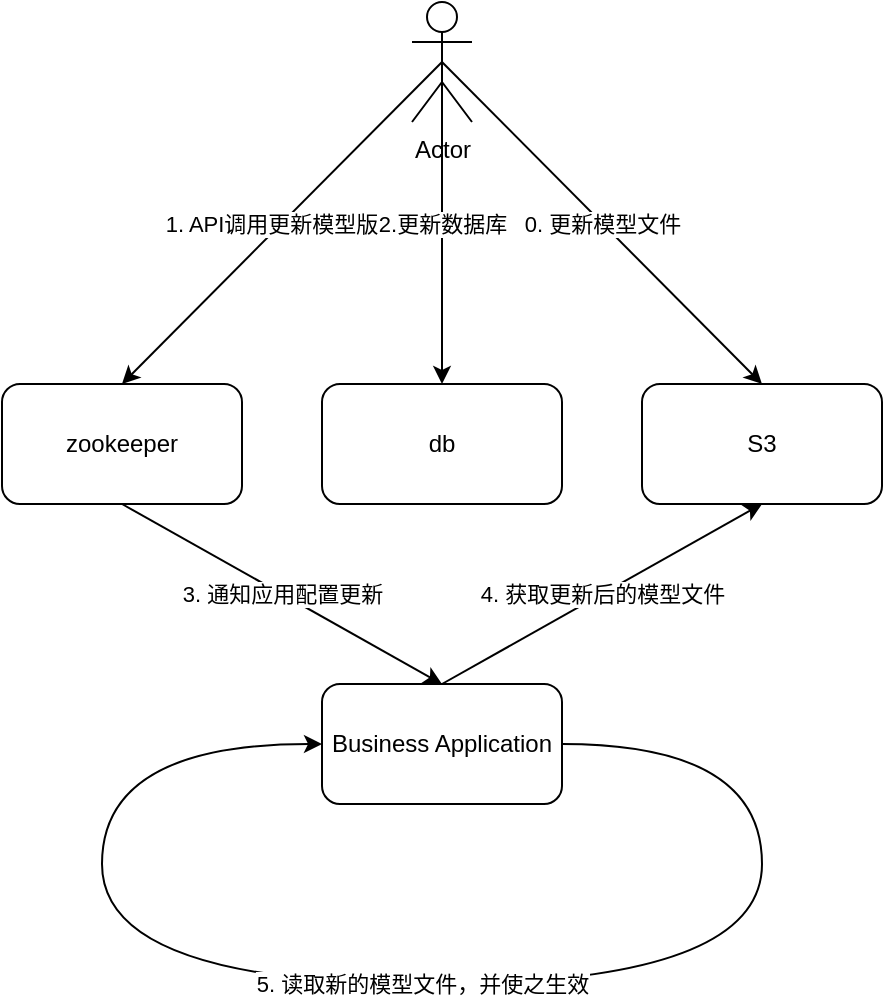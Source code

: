 <mxfile version="20.5.3" type="embed" pages="2"><diagram id="HszECDHy0Bdz4zJd8yKN" name="Page-1"><mxGraphModel dx="2255" dy="742" grid="1" gridSize="10" guides="1" tooltips="1" connect="1" arrows="1" fold="1" page="1" pageScale="1" pageWidth="1169" pageHeight="827" math="0" shadow="0"><root><mxCell id="0"/><mxCell id="1" parent="0"/><mxCell id="2" value="zookeeper" style="rounded=1;whiteSpace=wrap;html=1;" parent="1" vertex="1"><mxGeometry x="-1070" y="221" width="120" height="60" as="geometry"/></mxCell><mxCell id="3" value="Business Application" style="rounded=1;whiteSpace=wrap;html=1;" parent="1" vertex="1"><mxGeometry x="-910" y="371" width="120" height="60" as="geometry"/></mxCell><mxCell id="4" value="S3" style="rounded=1;whiteSpace=wrap;html=1;" parent="1" vertex="1"><mxGeometry x="-750" y="221" width="120" height="60" as="geometry"/></mxCell><mxCell id="6" value="1. API调用更新模型版本" style="endArrow=classic;html=1;entryX=0.5;entryY=0;entryDx=0;entryDy=0;exitX=0.5;exitY=0.5;exitDx=0;exitDy=0;exitPerimeter=0;" parent="1" source="9" target="2" edge="1"><mxGeometry width="50" height="50" relative="1" as="geometry"><mxPoint x="-750" y="430" as="sourcePoint"/><mxPoint x="-700" y="380" as="targetPoint"/></mxGeometry></mxCell><mxCell id="7" value="3. 通知应用配置更新" style="endArrow=classic;html=1;entryX=0.5;entryY=0;entryDx=0;entryDy=0;exitX=0.5;exitY=1;exitDx=0;exitDy=0;" parent="1" source="2" target="3" edge="1"><mxGeometry width="50" height="50" relative="1" as="geometry"><mxPoint x="-960" y="661" as="sourcePoint"/><mxPoint x="-910" y="611" as="targetPoint"/></mxGeometry></mxCell><mxCell id="8" value="4. 获取更新后的模型文件" style="endArrow=classic;html=1;exitX=0.5;exitY=0;exitDx=0;exitDy=0;entryX=0.5;entryY=1;entryDx=0;entryDy=0;" parent="1" source="3" target="4" edge="1"><mxGeometry width="50" height="50" relative="1" as="geometry"><mxPoint x="-730" y="591" as="sourcePoint"/><mxPoint x="-680" y="541" as="targetPoint"/></mxGeometry></mxCell><mxCell id="10" value="0. 更新模型文件" style="edgeStyle=none;html=1;exitX=0.5;exitY=0.5;exitDx=0;exitDy=0;exitPerimeter=0;entryX=0.5;entryY=0;entryDx=0;entryDy=0;" parent="1" source="9" target="4" edge="1"><mxGeometry relative="1" as="geometry"><mxPoint x="-1150" y="330" as="targetPoint"/></mxGeometry></mxCell><mxCell id="9" value="Actor" style="shape=umlActor;verticalLabelPosition=bottom;verticalAlign=top;html=1;outlineConnect=0;" parent="1" vertex="1"><mxGeometry x="-865" y="30" width="30" height="60" as="geometry"/></mxCell><mxCell id="11" value="5. 读取新的模型文件，并使之生效" style="endArrow=classic;html=1;edgeStyle=orthogonalEdgeStyle;curved=1;exitX=1;exitY=0.5;exitDx=0;exitDy=0;entryX=0;entryY=0.5;entryDx=0;entryDy=0;" parent="1" source="3" target="3" edge="1"><mxGeometry width="50" height="50" relative="1" as="geometry"><mxPoint x="-900" y="581" as="sourcePoint"/><mxPoint x="-1020" y="441" as="targetPoint"/><Array as="points"><mxPoint x="-690" y="401"/><mxPoint x="-690" y="521"/><mxPoint x="-1020" y="521"/><mxPoint x="-1020" y="401"/></Array></mxGeometry></mxCell><mxCell id="12" value="db" style="rounded=1;whiteSpace=wrap;html=1;" parent="1" vertex="1"><mxGeometry x="-910" y="221" width="120" height="60" as="geometry"/></mxCell><mxCell id="13" value="2.更新数据库" style="edgeStyle=none;html=1;exitX=0.5;exitY=0.5;exitDx=0;exitDy=0;exitPerimeter=0;entryX=0.5;entryY=0;entryDx=0;entryDy=0;" parent="1" source="9" target="12" edge="1"><mxGeometry relative="1" as="geometry"><mxPoint x="-680" y="140" as="targetPoint"/><mxPoint x="-840" y="70" as="sourcePoint"/></mxGeometry></mxCell></root></mxGraphModel></diagram><diagram id="kh8V7UkB9IHiTAv1rTQS" name="Page-2"><mxGraphModel dx="2255" dy="742" grid="1" gridSize="10" guides="1" tooltips="1" connect="1" arrows="1" fold="1" page="1" pageScale="1" pageWidth="1169" pageHeight="827" math="0" shadow="0"><root><mxCell id="bN0xgx4vCKoEmkSHGbQl-0"/><mxCell id="bN0xgx4vCKoEmkSHGbQl-1" parent="bN0xgx4vCKoEmkSHGbQl-0"/><mxCell id="bN0xgx4vCKoEmkSHGbQl-2" value="Task Type" style="swimlane;fontStyle=0;childLayout=stackLayout;horizontal=1;startSize=30;horizontalStack=0;resizeParent=1;resizeParentMax=0;resizeLast=0;collapsible=1;marginBottom=0;" parent="bN0xgx4vCKoEmkSHGbQl-1" vertex="1"><mxGeometry x="-660" y="120" width="140" height="120" as="geometry"/></mxCell><mxCell id="bN0xgx4vCKoEmkSHGbQl-3" value="Name" style="text;strokeColor=none;fillColor=none;align=left;verticalAlign=middle;spacingLeft=4;spacingRight=4;overflow=hidden;points=[[0,0.5],[1,0.5]];portConstraint=eastwest;rotatable=0;" parent="bN0xgx4vCKoEmkSHGbQl-2" vertex="1"><mxGeometry y="30" width="140" height="30" as="geometry"/></mxCell><mxCell id="iSkh0ARhSlDV-esR2zKw-5" value="Gpuapp Name" style="text;strokeColor=none;fillColor=none;align=left;verticalAlign=middle;spacingLeft=4;spacingRight=4;overflow=hidden;points=[[0,0.5],[1,0.5]];portConstraint=eastwest;rotatable=0;" parent="bN0xgx4vCKoEmkSHGbQl-2" vertex="1"><mxGeometry y="60" width="140" height="30" as="geometry"/></mxCell><mxCell id="iSkh0ARhSlDV-esR2zKw-6" value="Config" style="text;strokeColor=none;fillColor=none;align=left;verticalAlign=middle;spacingLeft=4;spacingRight=4;overflow=hidden;points=[[0,0.5],[1,0.5]];portConstraint=eastwest;rotatable=0;" parent="bN0xgx4vCKoEmkSHGbQl-2" vertex="1"><mxGeometry y="90" width="140" height="30" as="geometry"/></mxCell><mxCell id="bN0xgx4vCKoEmkSHGbQl-6" value="Task" style="swimlane;fontStyle=0;childLayout=stackLayout;horizontal=1;startSize=30;horizontalStack=0;resizeParent=1;resizeParentMax=0;resizeLast=0;collapsible=1;marginBottom=0;" parent="bN0xgx4vCKoEmkSHGbQl-1" vertex="1"><mxGeometry x="-400" y="280" width="140" height="150" as="geometry"/></mxCell><mxCell id="bN0xgx4vCKoEmkSHGbQl-7" value="Model Id" style="text;strokeColor=none;fillColor=none;align=left;verticalAlign=middle;spacingLeft=4;spacingRight=4;overflow=hidden;points=[[0,0.5],[1,0.5]];portConstraint=eastwest;rotatable=0;" parent="bN0xgx4vCKoEmkSHGbQl-6" vertex="1"><mxGeometry y="30" width="140" height="30" as="geometry"/></mxCell><mxCell id="bN0xgx4vCKoEmkSHGbQl-8" value="Camera Id" style="text;strokeColor=none;fillColor=none;align=left;verticalAlign=middle;spacingLeft=4;spacingRight=4;overflow=hidden;points=[[0,0.5],[1,0.5]];portConstraint=eastwest;rotatable=0;" parent="bN0xgx4vCKoEmkSHGbQl-6" vertex="1"><mxGeometry y="60" width="140" height="30" as="geometry"/></mxCell><mxCell id="bN0xgx4vCKoEmkSHGbQl-9" value="Name" style="text;strokeColor=none;fillColor=none;align=left;verticalAlign=middle;spacingLeft=4;spacingRight=4;overflow=hidden;points=[[0,0.5],[1,0.5]];portConstraint=eastwest;rotatable=0;" parent="bN0xgx4vCKoEmkSHGbQl-6" vertex="1"><mxGeometry y="90" width="140" height="30" as="geometry"/></mxCell><mxCell id="iSkh0ARhSlDV-esR2zKw-0" value="Properties" style="text;strokeColor=none;fillColor=none;align=left;verticalAlign=middle;spacingLeft=4;spacingRight=4;overflow=hidden;points=[[0,0.5],[1,0.5]];portConstraint=eastwest;rotatable=0;" parent="bN0xgx4vCKoEmkSHGbQl-6" vertex="1"><mxGeometry y="120" width="140" height="30" as="geometry"/></mxCell><mxCell id="bN0xgx4vCKoEmkSHGbQl-10" value="Model" style="swimlane;fontStyle=0;childLayout=stackLayout;horizontal=1;startSize=30;horizontalStack=0;resizeParent=1;resizeParentMax=0;resizeLast=0;collapsible=1;marginBottom=0;" parent="bN0xgx4vCKoEmkSHGbQl-1" vertex="1"><mxGeometry x="-850" y="190" width="140" height="210" as="geometry"><mxRectangle x="-170" y="200" width="70" height="30" as="alternateBounds"/></mxGeometry></mxCell><mxCell id="bN0xgx4vCKoEmkSHGbQl-11" value="Name" style="text;strokeColor=none;fillColor=none;align=left;verticalAlign=middle;spacingLeft=4;spacingRight=4;overflow=hidden;points=[[0,0.5],[1,0.5]];portConstraint=eastwest;rotatable=0;" parent="bN0xgx4vCKoEmkSHGbQl-10" vertex="1"><mxGeometry y="30" width="140" height="30" as="geometry"/></mxCell><mxCell id="bN0xgx4vCKoEmkSHGbQl-12" value="Backend" style="text;strokeColor=none;fillColor=none;align=left;verticalAlign=middle;spacingLeft=4;spacingRight=4;overflow=hidden;points=[[0,0.5],[1,0.5]];portConstraint=eastwest;rotatable=0;" parent="bN0xgx4vCKoEmkSHGbQl-10" vertex="1"><mxGeometry y="60" width="140" height="30" as="geometry"/></mxCell><mxCell id="bN0xgx4vCKoEmkSHGbQl-13" value="BackendVersion" style="text;strokeColor=none;fillColor=none;align=left;verticalAlign=middle;spacingLeft=4;spacingRight=4;overflow=hidden;points=[[0,0.5],[1,0.5]];portConstraint=eastwest;rotatable=0;" parent="bN0xgx4vCKoEmkSHGbQl-10" vertex="1"><mxGeometry y="90" width="140" height="30" as="geometry"/></mxCell><mxCell id="bN0xgx4vCKoEmkSHGbQl-14" value="ModelVersion" style="text;strokeColor=none;fillColor=none;align=left;verticalAlign=middle;spacingLeft=4;spacingRight=4;overflow=hidden;points=[[0,0.5],[1,0.5]];portConstraint=eastwest;rotatable=0;" parent="bN0xgx4vCKoEmkSHGbQl-10" vertex="1"><mxGeometry y="120" width="140" height="30" as="geometry"/></mxCell><mxCell id="7DXN08qs7FmnQiLKRsof-0" value="CalculatePoint" style="text;strokeColor=none;fillColor=none;align=left;verticalAlign=middle;spacingLeft=4;spacingRight=4;overflow=hidden;points=[[0,0.5],[1,0.5]];portConstraint=eastwest;rotatable=0;" parent="bN0xgx4vCKoEmkSHGbQl-10" vertex="1"><mxGeometry y="150" width="140" height="30" as="geometry"/></mxCell><mxCell id="S5drRZBY1qoSyAxRon2i-0" value="TaskTypeId" style="text;strokeColor=none;fillColor=none;align=left;verticalAlign=middle;spacingLeft=4;spacingRight=4;overflow=hidden;points=[[0,0.5],[1,0.5]];portConstraint=eastwest;rotatable=0;" parent="bN0xgx4vCKoEmkSHGbQl-10" vertex="1"><mxGeometry y="180" width="140" height="30" as="geometry"/></mxCell><mxCell id="bN0xgx4vCKoEmkSHGbQl-15" value="" style="endArrow=classic;html=1;entryX=0.5;entryY=0;entryDx=0;entryDy=0;edgeStyle=orthogonalEdgeStyle;exitX=0;exitY=0.5;exitDx=0;exitDy=0;" parent="bN0xgx4vCKoEmkSHGbQl-1" source="bN0xgx4vCKoEmkSHGbQl-7" target="bN0xgx4vCKoEmkSHGbQl-10" edge="1"><mxGeometry width="50" height="50" relative="1" as="geometry"><mxPoint x="-680" y="340" as="sourcePoint"/><mxPoint x="-630" y="290" as="targetPoint"/><Array as="points"><mxPoint x="-480" y="325"/><mxPoint x="-480" y="30"/><mxPoint x="-780" y="30"/></Array></mxGeometry></mxCell><mxCell id="bN0xgx4vCKoEmkSHGbQl-16" value="Camera" style="swimlane;fontStyle=0;childLayout=stackLayout;horizontal=1;startSize=30;horizontalStack=0;resizeParent=1;resizeParentMax=0;resizeLast=0;collapsible=1;marginBottom=0;strokeColor=default;" parent="bN0xgx4vCKoEmkSHGbQl-1" vertex="1"><mxGeometry x="-660" y="450" width="140" height="120" as="geometry"/></mxCell><mxCell id="bN0xgx4vCKoEmkSHGbQl-17" value="Name" style="text;strokeColor=none;fillColor=none;align=left;verticalAlign=middle;spacingLeft=4;spacingRight=4;overflow=hidden;points=[[0,0.5],[1,0.5]];portConstraint=eastwest;rotatable=0;" parent="bN0xgx4vCKoEmkSHGbQl-16" vertex="1"><mxGeometry y="30" width="140" height="30" as="geometry"/></mxCell><mxCell id="bN0xgx4vCKoEmkSHGbQl-18" value="URL" style="text;strokeColor=none;fillColor=none;align=left;verticalAlign=middle;spacingLeft=4;spacingRight=4;overflow=hidden;points=[[0,0.5],[1,0.5]];portConstraint=eastwest;rotatable=0;" parent="bN0xgx4vCKoEmkSHGbQl-16" vertex="1"><mxGeometry y="60" width="140" height="30" as="geometry"/></mxCell><mxCell id="bN0xgx4vCKoEmkSHGbQl-19" value="Map Id" style="text;strokeColor=none;fillColor=none;align=left;verticalAlign=middle;spacingLeft=4;spacingRight=4;overflow=hidden;points=[[0,0.5],[1,0.5]];portConstraint=eastwest;rotatable=0;" parent="bN0xgx4vCKoEmkSHGbQl-16" vertex="1"><mxGeometry y="90" width="140" height="30" as="geometry"/></mxCell><mxCell id="bN0xgx4vCKoEmkSHGbQl-20" value="" style="endArrow=classic;html=1;exitX=0;exitY=0.5;exitDx=0;exitDy=0;entryX=0.5;entryY=0;entryDx=0;entryDy=0;edgeStyle=orthogonalEdgeStyle;" parent="bN0xgx4vCKoEmkSHGbQl-1" source="bN0xgx4vCKoEmkSHGbQl-8" target="bN0xgx4vCKoEmkSHGbQl-16" edge="1"><mxGeometry width="50" height="50" relative="1" as="geometry"><mxPoint x="-680" y="340" as="sourcePoint"/><mxPoint x="-630" y="290" as="targetPoint"/><Array as="points"><mxPoint x="-590" y="355"/></Array></mxGeometry></mxCell><mxCell id="bN0xgx4vCKoEmkSHGbQl-21" value="Pod" style="swimlane;fontStyle=0;childLayout=stackLayout;horizontal=1;startSize=30;horizontalStack=0;resizeParent=1;resizeParentMax=0;resizeLast=0;collapsible=1;marginBottom=0;strokeColor=default;" parent="bN0xgx4vCKoEmkSHGbQl-1" vertex="1"><mxGeometry x="-190" y="150" width="140" height="90" as="geometry"/></mxCell><mxCell id="bN0xgx4vCKoEmkSHGbQl-22" value="Gpuapp Name" style="text;strokeColor=none;fillColor=none;align=left;verticalAlign=middle;spacingLeft=4;spacingRight=4;overflow=hidden;points=[[0,0.5],[1,0.5]];portConstraint=eastwest;rotatable=0;" parent="bN0xgx4vCKoEmkSHGbQl-21" vertex="1"><mxGeometry y="30" width="140" height="30" as="geometry"/></mxCell><mxCell id="iSkh0ARhSlDV-esR2zKw-4" value="Task List" style="text;strokeColor=none;fillColor=none;align=left;verticalAlign=middle;spacingLeft=4;spacingRight=4;overflow=hidden;points=[[0,0.5],[1,0.5]];portConstraint=eastwest;rotatable=0;" parent="bN0xgx4vCKoEmkSHGbQl-21" vertex="1"><mxGeometry y="60" width="140" height="30" as="geometry"/></mxCell><mxCell id="bN0xgx4vCKoEmkSHGbQl-24" value="Map" style="swimlane;fontStyle=0;childLayout=stackLayout;horizontal=1;startSize=30;horizontalStack=0;resizeParent=1;resizeParentMax=0;resizeLast=0;collapsible=1;marginBottom=0;strokeColor=default;" parent="bN0xgx4vCKoEmkSHGbQl-1" vertex="1"><mxGeometry x="-850" y="600" width="140" height="120" as="geometry"/></mxCell><mxCell id="bN0xgx4vCKoEmkSHGbQl-25" value="Id" style="text;strokeColor=none;fillColor=none;align=left;verticalAlign=middle;spacingLeft=4;spacingRight=4;overflow=hidden;points=[[0,0.5],[1,0.5]];portConstraint=eastwest;rotatable=0;" parent="bN0xgx4vCKoEmkSHGbQl-24" vertex="1"><mxGeometry y="30" width="140" height="30" as="geometry"/></mxCell><mxCell id="bN0xgx4vCKoEmkSHGbQl-26" value="Name" style="text;strokeColor=none;fillColor=none;align=left;verticalAlign=middle;spacingLeft=4;spacingRight=4;overflow=hidden;points=[[0,0.5],[1,0.5]];portConstraint=eastwest;rotatable=0;" parent="bN0xgx4vCKoEmkSHGbQl-24" vertex="1"><mxGeometry y="60" width="140" height="30" as="geometry"/></mxCell><mxCell id="bN0xgx4vCKoEmkSHGbQl-27" value="Parent Id" style="text;strokeColor=none;fillColor=none;align=left;verticalAlign=middle;spacingLeft=4;spacingRight=4;overflow=hidden;points=[[0,0.5],[1,0.5]];portConstraint=eastwest;rotatable=0;" parent="bN0xgx4vCKoEmkSHGbQl-24" vertex="1"><mxGeometry y="90" width="140" height="30" as="geometry"/></mxCell><mxCell id="bN0xgx4vCKoEmkSHGbQl-28" value="" style="endArrow=classic;html=1;exitX=0;exitY=0.5;exitDx=0;exitDy=0;entryX=0.5;entryY=0;entryDx=0;entryDy=0;edgeStyle=orthogonalEdgeStyle;" parent="bN0xgx4vCKoEmkSHGbQl-1" source="bN0xgx4vCKoEmkSHGbQl-19" target="bN0xgx4vCKoEmkSHGbQl-24" edge="1"><mxGeometry width="50" height="50" relative="1" as="geometry"><mxPoint x="-980" y="580" as="sourcePoint"/><mxPoint x="-930" y="530" as="targetPoint"/></mxGeometry></mxCell><mxCell id="bN0xgx4vCKoEmkSHGbQl-29" value="" style="endArrow=classic;html=1;exitX=0;exitY=0.5;exitDx=0;exitDy=0;edgeStyle=orthogonalEdgeStyle;" parent="bN0xgx4vCKoEmkSHGbQl-1" source="bN0xgx4vCKoEmkSHGbQl-27" edge="1"><mxGeometry width="50" height="50" relative="1" as="geometry"><mxPoint x="-1000" y="590" as="sourcePoint"/><mxPoint x="-780" y="600" as="targetPoint"/><Array as="points"><mxPoint x="-970" y="705"/><mxPoint x="-970" y="520"/><mxPoint x="-780" y="520"/></Array></mxGeometry></mxCell><mxCell id="iSkh0ARhSlDV-esR2zKw-2" value="" style="endArrow=classic;html=1;exitX=0;exitY=0.5;exitDx=0;exitDy=0;entryX=1;entryY=0.5;entryDx=0;entryDy=0;edgeStyle=orthogonalEdgeStyle;" parent="bN0xgx4vCKoEmkSHGbQl-1" source="bN0xgx4vCKoEmkSHGbQl-22" target="iSkh0ARhSlDV-esR2zKw-5" edge="1"><mxGeometry width="50" height="50" relative="1" as="geometry"><mxPoint x="-160" y="195" as="sourcePoint"/><mxPoint x="-580.0" y="460" as="targetPoint"/><Array as="points"><mxPoint x="-190" y="195"/></Array></mxGeometry></mxCell><mxCell id="iSkh0ARhSlDV-esR2zKw-3" value="" style="endArrow=classic;html=1;exitX=0;exitY=0.5;exitDx=0;exitDy=0;entryX=0.5;entryY=0;entryDx=0;entryDy=0;edgeStyle=orthogonalEdgeStyle;" parent="bN0xgx4vCKoEmkSHGbQl-1" source="iSkh0ARhSlDV-esR2zKw-4" target="bN0xgx4vCKoEmkSHGbQl-6" edge="1"><mxGeometry width="50" height="50" relative="1" as="geometry"><mxPoint x="-170" y="330" as="sourcePoint"/><mxPoint x="-120" y="290" as="targetPoint"/></mxGeometry></mxCell><mxCell id="iSkh0ARhSlDV-esR2zKw-8" value="File" style="swimlane;fontStyle=0;childLayout=stackLayout;horizontal=1;startSize=30;horizontalStack=0;resizeParent=1;resizeParentMax=0;resizeLast=0;collapsible=1;marginBottom=0;" parent="bN0xgx4vCKoEmkSHGbQl-1" vertex="1"><mxGeometry x="-1100" y="120" width="140" height="120" as="geometry"/></mxCell><mxCell id="iSkh0ARhSlDV-esR2zKw-9" value="Model Id" style="text;strokeColor=none;fillColor=none;align=left;verticalAlign=middle;spacingLeft=4;spacingRight=4;overflow=hidden;points=[[0,0.5],[1,0.5]];portConstraint=eastwest;rotatable=0;" parent="iSkh0ARhSlDV-esR2zKw-8" vertex="1"><mxGeometry y="30" width="140" height="30" as="geometry"/></mxCell><mxCell id="iSkh0ARhSlDV-esR2zKw-10" value="File Name" style="text;strokeColor=none;fillColor=none;align=left;verticalAlign=middle;spacingLeft=4;spacingRight=4;overflow=hidden;points=[[0,0.5],[1,0.5]];portConstraint=eastwest;rotatable=0;" parent="iSkh0ARhSlDV-esR2zKw-8" vertex="1"><mxGeometry y="60" width="140" height="30" as="geometry"/></mxCell><mxCell id="iSkh0ARhSlDV-esR2zKw-11" value="S3 Path" style="text;strokeColor=none;fillColor=none;align=left;verticalAlign=middle;spacingLeft=4;spacingRight=4;overflow=hidden;points=[[0,0.5],[1,0.5]];portConstraint=eastwest;rotatable=0;" parent="iSkh0ARhSlDV-esR2zKw-8" vertex="1"><mxGeometry y="90" width="140" height="30" as="geometry"/></mxCell><mxCell id="iSkh0ARhSlDV-esR2zKw-12" value="" style="endArrow=classic;html=1;exitX=1;exitY=0.5;exitDx=0;exitDy=0;edgeStyle=orthogonalEdgeStyle;entryX=0.5;entryY=0;entryDx=0;entryDy=0;" parent="bN0xgx4vCKoEmkSHGbQl-1" source="iSkh0ARhSlDV-esR2zKw-9" target="bN0xgx4vCKoEmkSHGbQl-10" edge="1"><mxGeometry width="50" height="50" relative="1" as="geometry"><mxPoint x="-650.0" y="175" as="sourcePoint"/><mxPoint x="-770.0" y="200" as="targetPoint"/></mxGeometry></mxCell><mxCell id="bN0xgx4vCKoEmkSHGbQl-5" value="" style="endArrow=classic;html=1;exitX=1;exitY=0.5;exitDx=0;exitDy=0;edgeStyle=orthogonalEdgeStyle;entryX=0.5;entryY=0;entryDx=0;entryDy=0;" parent="bN0xgx4vCKoEmkSHGbQl-1" source="S5drRZBY1qoSyAxRon2i-0" target="bN0xgx4vCKoEmkSHGbQl-2" edge="1"><mxGeometry width="50" height="50" relative="1" as="geometry"><mxPoint x="-680" y="340" as="sourcePoint"/><mxPoint x="-760" y="60" as="targetPoint"/><Array as="points"><mxPoint x="-685" y="385"/><mxPoint x="-685" y="80"/><mxPoint x="-590" y="80"/></Array></mxGeometry></mxCell></root></mxGraphModel></diagram></mxfile>